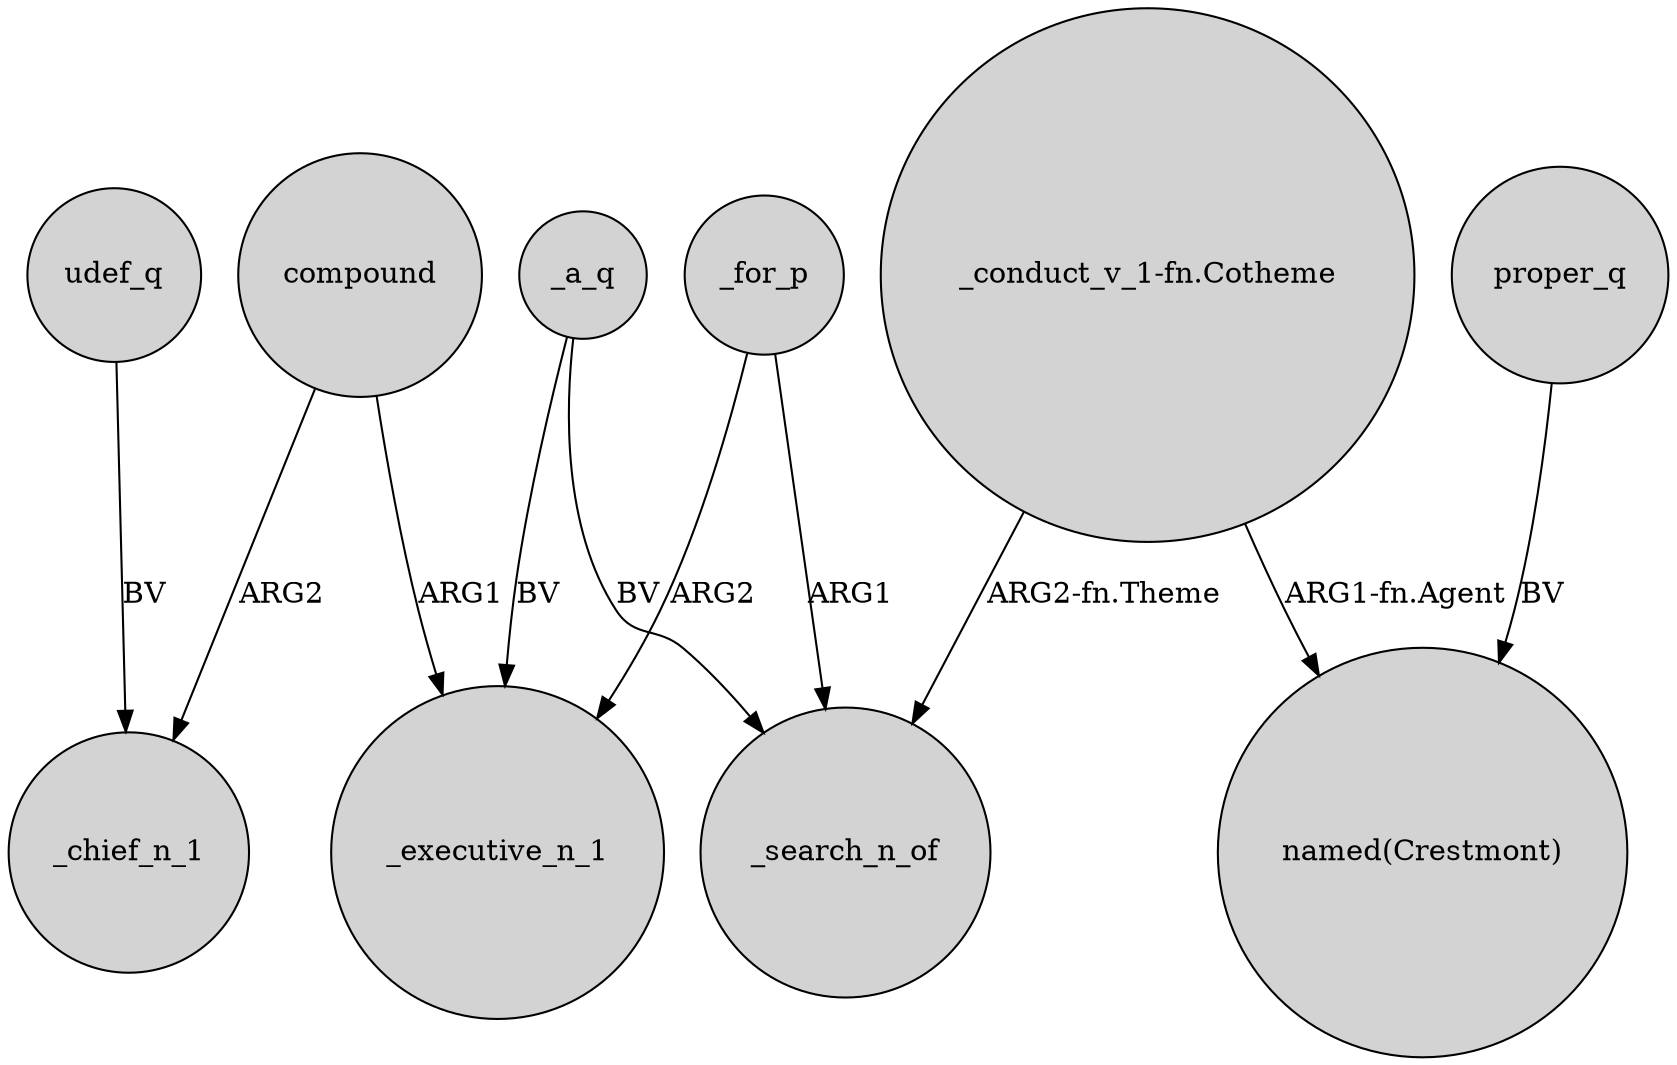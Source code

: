 digraph {
	node [shape=circle style=filled]
	compound -> _executive_n_1 [label=ARG1]
	"_conduct_v_1-fn.Cotheme" -> _search_n_of [label="ARG2-fn.Theme"]
	"_conduct_v_1-fn.Cotheme" -> "named(Crestmont)" [label="ARG1-fn.Agent"]
	udef_q -> _chief_n_1 [label=BV]
	_for_p -> _executive_n_1 [label=ARG2]
	_for_p -> _search_n_of [label=ARG1]
	_a_q -> _executive_n_1 [label=BV]
	proper_q -> "named(Crestmont)" [label=BV]
	compound -> _chief_n_1 [label=ARG2]
	_a_q -> _search_n_of [label=BV]
}
